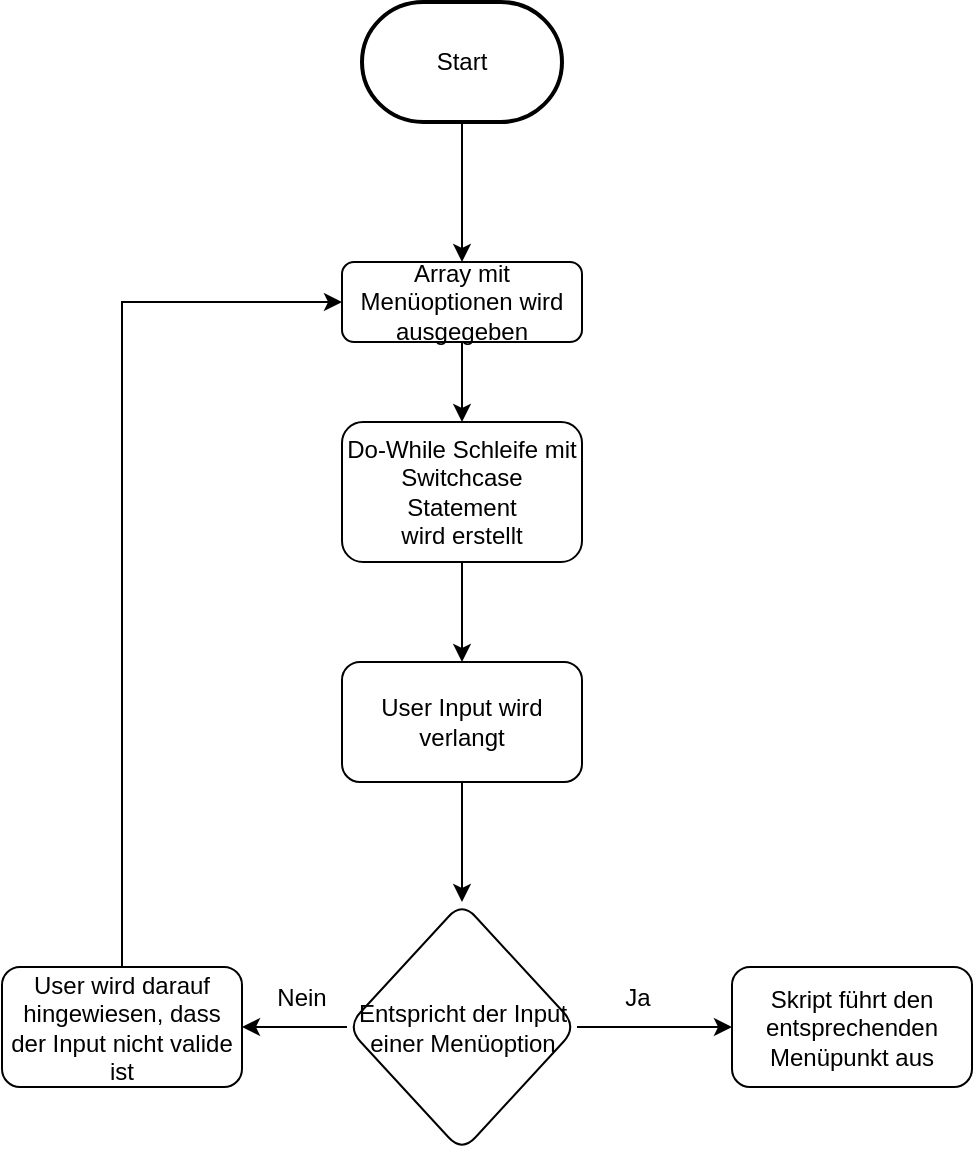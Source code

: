 <mxfile version="20.8.5" type="device"><diagram id="C5RBs43oDa-KdzZeNtuy" name="Page-1"><mxGraphModel dx="2027" dy="1156" grid="1" gridSize="10" guides="1" tooltips="1" connect="1" arrows="1" fold="1" page="1" pageScale="1" pageWidth="827" pageHeight="1169" math="0" shadow="0"><root><mxCell id="WIyWlLk6GJQsqaUBKTNV-0"/><mxCell id="WIyWlLk6GJQsqaUBKTNV-1" parent="WIyWlLk6GJQsqaUBKTNV-0"/><mxCell id="uDP0ffGi9cZuBD-oupkn-4" value="" style="edgeStyle=orthogonalEdgeStyle;rounded=0;orthogonalLoop=1;jettySize=auto;html=1;" edge="1" parent="WIyWlLk6GJQsqaUBKTNV-1" source="WIyWlLk6GJQsqaUBKTNV-3" target="uDP0ffGi9cZuBD-oupkn-2"><mxGeometry relative="1" as="geometry"/></mxCell><mxCell id="WIyWlLk6GJQsqaUBKTNV-3" value="Array mit Menüoptionen wird ausgegeben" style="rounded=1;whiteSpace=wrap;html=1;fontSize=12;glass=0;strokeWidth=1;shadow=0;" parent="WIyWlLk6GJQsqaUBKTNV-1" vertex="1"><mxGeometry x="341" y="210" width="120" height="40" as="geometry"/></mxCell><mxCell id="uDP0ffGi9cZuBD-oupkn-1" value="" style="edgeStyle=orthogonalEdgeStyle;rounded=0;orthogonalLoop=1;jettySize=auto;html=1;" edge="1" parent="WIyWlLk6GJQsqaUBKTNV-1" source="uDP0ffGi9cZuBD-oupkn-0" target="WIyWlLk6GJQsqaUBKTNV-3"><mxGeometry relative="1" as="geometry"/></mxCell><mxCell id="uDP0ffGi9cZuBD-oupkn-0" value="Start" style="strokeWidth=2;html=1;shape=mxgraph.flowchart.terminator;whiteSpace=wrap;" vertex="1" parent="WIyWlLk6GJQsqaUBKTNV-1"><mxGeometry x="351" y="80" width="100" height="60" as="geometry"/></mxCell><mxCell id="uDP0ffGi9cZuBD-oupkn-8" value="" style="edgeStyle=orthogonalEdgeStyle;rounded=0;orthogonalLoop=1;jettySize=auto;html=1;" edge="1" parent="WIyWlLk6GJQsqaUBKTNV-1" source="uDP0ffGi9cZuBD-oupkn-2" target="uDP0ffGi9cZuBD-oupkn-6"><mxGeometry relative="1" as="geometry"/></mxCell><mxCell id="uDP0ffGi9cZuBD-oupkn-2" value="Do-While Schleife mit Switchcase Statement&lt;br&gt;wird erstellt" style="rounded=1;whiteSpace=wrap;html=1;fontSize=12;glass=0;strokeWidth=1;shadow=0;" vertex="1" parent="WIyWlLk6GJQsqaUBKTNV-1"><mxGeometry x="341" y="290" width="120" height="70" as="geometry"/></mxCell><mxCell id="uDP0ffGi9cZuBD-oupkn-10" value="" style="edgeStyle=orthogonalEdgeStyle;rounded=0;orthogonalLoop=1;jettySize=auto;html=1;" edge="1" parent="WIyWlLk6GJQsqaUBKTNV-1" source="uDP0ffGi9cZuBD-oupkn-6" target="uDP0ffGi9cZuBD-oupkn-9"><mxGeometry relative="1" as="geometry"/></mxCell><mxCell id="uDP0ffGi9cZuBD-oupkn-6" value="User Input wird verlangt" style="whiteSpace=wrap;html=1;rounded=1;glass=0;strokeWidth=1;shadow=0;" vertex="1" parent="WIyWlLk6GJQsqaUBKTNV-1"><mxGeometry x="341" y="410" width="120" height="60" as="geometry"/></mxCell><mxCell id="uDP0ffGi9cZuBD-oupkn-14" value="" style="edgeStyle=orthogonalEdgeStyle;rounded=0;orthogonalLoop=1;jettySize=auto;html=1;" edge="1" parent="WIyWlLk6GJQsqaUBKTNV-1" source="uDP0ffGi9cZuBD-oupkn-9" target="uDP0ffGi9cZuBD-oupkn-13"><mxGeometry relative="1" as="geometry"><Array as="points"><mxPoint x="511" y="593"/><mxPoint x="511" y="593"/></Array></mxGeometry></mxCell><mxCell id="uDP0ffGi9cZuBD-oupkn-17" value="" style="edgeStyle=orthogonalEdgeStyle;rounded=0;orthogonalLoop=1;jettySize=auto;html=1;" edge="1" parent="WIyWlLk6GJQsqaUBKTNV-1" source="uDP0ffGi9cZuBD-oupkn-9" target="uDP0ffGi9cZuBD-oupkn-16"><mxGeometry relative="1" as="geometry"/></mxCell><mxCell id="uDP0ffGi9cZuBD-oupkn-9" value="Entspricht der Input einer Menüoption" style="rhombus;whiteSpace=wrap;html=1;rounded=1;glass=0;strokeWidth=1;shadow=0;" vertex="1" parent="WIyWlLk6GJQsqaUBKTNV-1"><mxGeometry x="343.5" y="530" width="115" height="125" as="geometry"/></mxCell><mxCell id="uDP0ffGi9cZuBD-oupkn-13" value="Skript führt den entsprechenden Menüpunkt aus" style="whiteSpace=wrap;html=1;rounded=1;glass=0;strokeWidth=1;shadow=0;" vertex="1" parent="WIyWlLk6GJQsqaUBKTNV-1"><mxGeometry x="536" y="562.5" width="120" height="60" as="geometry"/></mxCell><mxCell id="uDP0ffGi9cZuBD-oupkn-15" value="Ja" style="text;html=1;strokeColor=none;fillColor=none;align=center;verticalAlign=middle;whiteSpace=wrap;rounded=0;" vertex="1" parent="WIyWlLk6GJQsqaUBKTNV-1"><mxGeometry x="458.5" y="562.5" width="60" height="30" as="geometry"/></mxCell><mxCell id="uDP0ffGi9cZuBD-oupkn-16" value="User wird darauf hingewiesen, dass der Input nicht valide ist" style="whiteSpace=wrap;html=1;rounded=1;glass=0;strokeWidth=1;shadow=0;" vertex="1" parent="WIyWlLk6GJQsqaUBKTNV-1"><mxGeometry x="171" y="562.5" width="120" height="60" as="geometry"/></mxCell><mxCell id="uDP0ffGi9cZuBD-oupkn-18" value="" style="endArrow=classic;html=1;rounded=0;edgeStyle=orthogonalEdgeStyle;" edge="1" parent="WIyWlLk6GJQsqaUBKTNV-1"><mxGeometry width="50" height="50" relative="1" as="geometry"><mxPoint x="231" y="562.5" as="sourcePoint"/><mxPoint x="341" y="230" as="targetPoint"/><Array as="points"><mxPoint x="231" y="230"/><mxPoint x="341" y="230"/></Array></mxGeometry></mxCell><mxCell id="uDP0ffGi9cZuBD-oupkn-19" value="Nein" style="text;html=1;strokeColor=none;fillColor=none;align=center;verticalAlign=middle;whiteSpace=wrap;rounded=0;" vertex="1" parent="WIyWlLk6GJQsqaUBKTNV-1"><mxGeometry x="291" y="562.5" width="60" height="30" as="geometry"/></mxCell></root></mxGraphModel></diagram></mxfile>